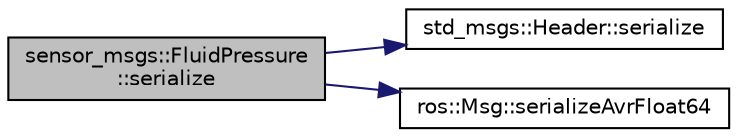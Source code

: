 digraph "sensor_msgs::FluidPressure::serialize"
{
  edge [fontname="Helvetica",fontsize="10",labelfontname="Helvetica",labelfontsize="10"];
  node [fontname="Helvetica",fontsize="10",shape=record];
  rankdir="LR";
  Node1 [label="sensor_msgs::FluidPressure\l::serialize",height=0.2,width=0.4,color="black", fillcolor="grey75", style="filled" fontcolor="black"];
  Node1 -> Node2 [color="midnightblue",fontsize="10",style="solid",fontname="Helvetica"];
  Node2 [label="std_msgs::Header::serialize",height=0.2,width=0.4,color="black", fillcolor="white", style="filled",URL="$classstd__msgs_1_1_header.html#a200c6f9d2576b1a237a19bc2d769925e"];
  Node1 -> Node3 [color="midnightblue",fontsize="10",style="solid",fontname="Helvetica"];
  Node3 [label="ros::Msg::serializeAvrFloat64",height=0.2,width=0.4,color="black", fillcolor="white", style="filled",URL="$classros_1_1_msg.html#a3fff55e17efd60a7195a14857ff44897",tooltip="This tricky function handles promoting a 32bit float to a 64bit double, so that AVR can publish messa..."];
}
